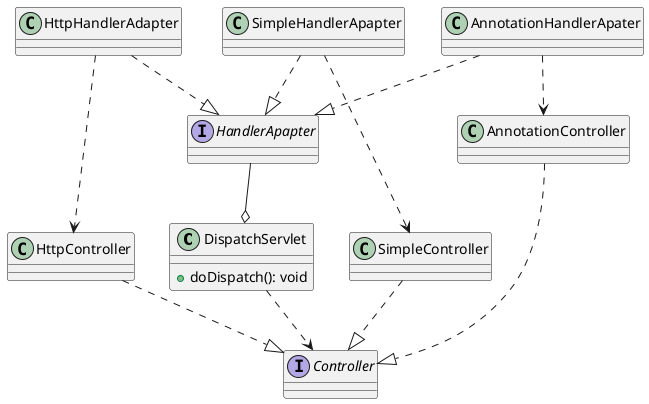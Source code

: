@startuml

class DispatchServlet
DispatchServlet : +doDispatch(): void

interface Controller
interface HandlerApapter

class HttpController
class SimpleController
class AnnotationController

HttpController ..|> Controller
SimpleController ..|> Controller
AnnotationController ..|> Controller

class HttpHandlerAdapter
class SimpleHandlerApapter
class AnnotationHandlerApater

HttpHandlerAdapter ..|> HandlerApapter
SimpleHandlerApapter ..|> HandlerApapter
AnnotationHandlerApater ..|> HandlerApapter

DispatchServlet ..> Controller
HandlerApapter --o DispatchServlet

HttpHandlerAdapter ..> HttpController
SimpleHandlerApapter ..> SimpleController
AnnotationHandlerApater ..> AnnotationController

@enduml